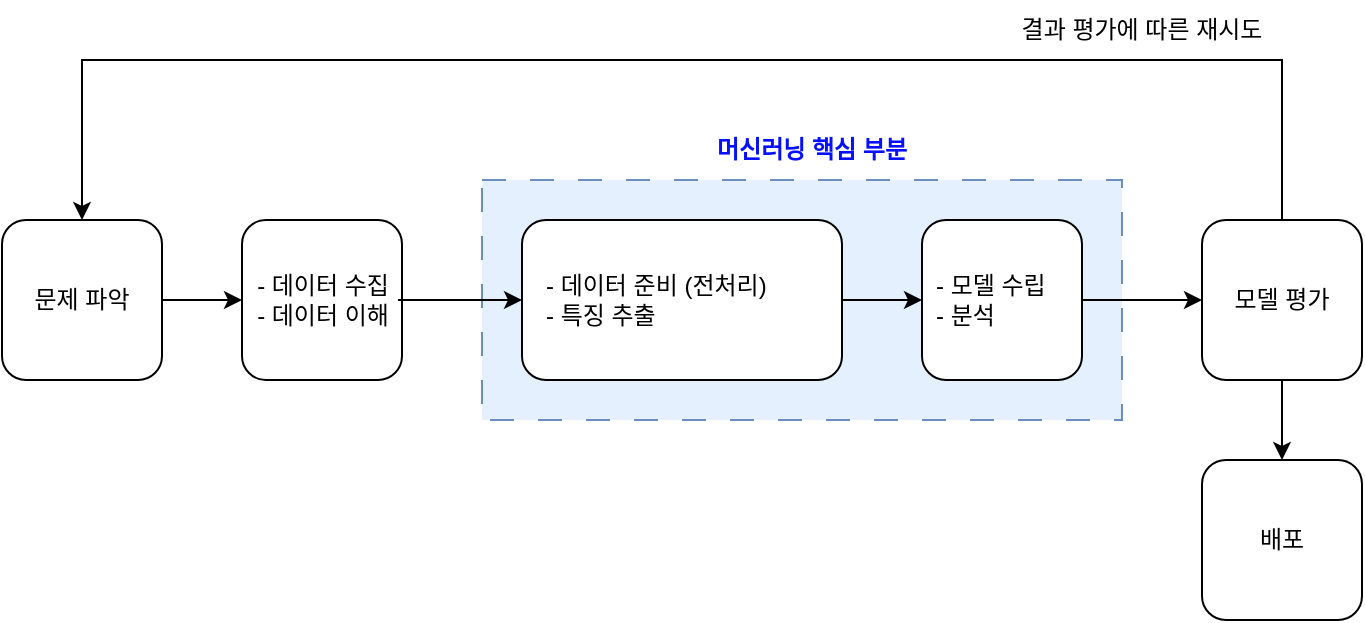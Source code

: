 <mxfile version="24.8.6">
  <diagram name="페이지-1" id="oiV3U7e5aB4RnHk1_cCy">
    <mxGraphModel dx="1136" dy="614" grid="1" gridSize="10" guides="1" tooltips="1" connect="1" arrows="1" fold="1" page="1" pageScale="1" pageWidth="827" pageHeight="1169" math="0" shadow="0">
      <root>
        <mxCell id="0" />
        <mxCell id="1" parent="0" />
        <mxCell id="x68xbchdrgiEY4ZM-lXV-15" value="" style="rounded=0;whiteSpace=wrap;html=1;fillColor=#e5f0ff;strokeColor=#6c8ebf;dashed=1;dashPattern=12 12;" vertex="1" parent="1">
          <mxGeometry x="280" y="340" width="320" height="120" as="geometry" />
        </mxCell>
        <mxCell id="x68xbchdrgiEY4ZM-lXV-17" style="edgeStyle=orthogonalEdgeStyle;rounded=0;orthogonalLoop=1;jettySize=auto;html=1;exitX=1;exitY=0.5;exitDx=0;exitDy=0;entryX=0;entryY=0.5;entryDx=0;entryDy=0;" edge="1" parent="1" source="x68xbchdrgiEY4ZM-lXV-3" target="x68xbchdrgiEY4ZM-lXV-5">
          <mxGeometry relative="1" as="geometry" />
        </mxCell>
        <mxCell id="x68xbchdrgiEY4ZM-lXV-3" value="" style="rounded=1;whiteSpace=wrap;html=1;" vertex="1" parent="1">
          <mxGeometry x="40" y="360" width="80" height="80" as="geometry" />
        </mxCell>
        <mxCell id="x68xbchdrgiEY4ZM-lXV-4" value="문제 파악" style="text;strokeColor=none;align=center;fillColor=none;html=1;verticalAlign=middle;whiteSpace=wrap;rounded=0;" vertex="1" parent="1">
          <mxGeometry x="50" y="385" width="60" height="30" as="geometry" />
        </mxCell>
        <mxCell id="x68xbchdrgiEY4ZM-lXV-5" value="" style="rounded=1;whiteSpace=wrap;html=1;" vertex="1" parent="1">
          <mxGeometry x="160" y="360" width="80" height="80" as="geometry" />
        </mxCell>
        <mxCell id="x68xbchdrgiEY4ZM-lXV-18" style="edgeStyle=orthogonalEdgeStyle;rounded=0;orthogonalLoop=1;jettySize=auto;html=1;exitX=1;exitY=0.5;exitDx=0;exitDy=0;entryX=0;entryY=0.5;entryDx=0;entryDy=0;" edge="1" parent="1" source="x68xbchdrgiEY4ZM-lXV-6" target="x68xbchdrgiEY4ZM-lXV-7">
          <mxGeometry relative="1" as="geometry" />
        </mxCell>
        <mxCell id="x68xbchdrgiEY4ZM-lXV-6" value="- 데이터 수집&lt;div&gt;- 데이터 이해&lt;/div&gt;" style="text;strokeColor=none;align=center;fillColor=none;html=1;verticalAlign=middle;whiteSpace=wrap;rounded=0;" vertex="1" parent="1">
          <mxGeometry x="163" y="385" width="75" height="30" as="geometry" />
        </mxCell>
        <mxCell id="x68xbchdrgiEY4ZM-lXV-20" style="edgeStyle=orthogonalEdgeStyle;rounded=0;orthogonalLoop=1;jettySize=auto;html=1;exitX=1;exitY=0.5;exitDx=0;exitDy=0;entryX=0;entryY=0.5;entryDx=0;entryDy=0;" edge="1" parent="1" source="x68xbchdrgiEY4ZM-lXV-7" target="x68xbchdrgiEY4ZM-lXV-9">
          <mxGeometry relative="1" as="geometry" />
        </mxCell>
        <mxCell id="x68xbchdrgiEY4ZM-lXV-7" value="" style="rounded=1;whiteSpace=wrap;html=1;" vertex="1" parent="1">
          <mxGeometry x="300" y="360" width="160" height="80" as="geometry" />
        </mxCell>
        <mxCell id="x68xbchdrgiEY4ZM-lXV-8" value="- 데이터 준비 (전처리)&lt;div&gt;- 특징 추출&lt;/div&gt;" style="text;strokeColor=none;align=left;fillColor=none;html=1;verticalAlign=middle;whiteSpace=wrap;rounded=0;" vertex="1" parent="1">
          <mxGeometry x="310" y="385" width="130" height="30" as="geometry" />
        </mxCell>
        <mxCell id="x68xbchdrgiEY4ZM-lXV-21" style="edgeStyle=orthogonalEdgeStyle;rounded=0;orthogonalLoop=1;jettySize=auto;html=1;exitX=1;exitY=0.5;exitDx=0;exitDy=0;entryX=0;entryY=0.5;entryDx=0;entryDy=0;" edge="1" parent="1" source="x68xbchdrgiEY4ZM-lXV-9" target="x68xbchdrgiEY4ZM-lXV-11">
          <mxGeometry relative="1" as="geometry" />
        </mxCell>
        <mxCell id="x68xbchdrgiEY4ZM-lXV-9" value="" style="rounded=1;whiteSpace=wrap;html=1;" vertex="1" parent="1">
          <mxGeometry x="500" y="360" width="80" height="80" as="geometry" />
        </mxCell>
        <mxCell id="x68xbchdrgiEY4ZM-lXV-10" value="- 모델 수립&lt;div&gt;- 분석&lt;/div&gt;" style="text;strokeColor=none;align=left;fillColor=none;html=1;verticalAlign=middle;whiteSpace=wrap;rounded=0;" vertex="1" parent="1">
          <mxGeometry x="505" y="385" width="70" height="30" as="geometry" />
        </mxCell>
        <mxCell id="x68xbchdrgiEY4ZM-lXV-22" style="edgeStyle=orthogonalEdgeStyle;rounded=0;orthogonalLoop=1;jettySize=auto;html=1;exitX=0.5;exitY=1;exitDx=0;exitDy=0;entryX=0.5;entryY=0;entryDx=0;entryDy=0;" edge="1" parent="1" source="x68xbchdrgiEY4ZM-lXV-11" target="x68xbchdrgiEY4ZM-lXV-13">
          <mxGeometry relative="1" as="geometry" />
        </mxCell>
        <mxCell id="x68xbchdrgiEY4ZM-lXV-23" style="edgeStyle=orthogonalEdgeStyle;rounded=0;orthogonalLoop=1;jettySize=auto;html=1;exitX=0.5;exitY=0;exitDx=0;exitDy=0;entryX=0.5;entryY=0;entryDx=0;entryDy=0;" edge="1" parent="1" source="x68xbchdrgiEY4ZM-lXV-11" target="x68xbchdrgiEY4ZM-lXV-3">
          <mxGeometry relative="1" as="geometry">
            <Array as="points">
              <mxPoint x="680" y="280" />
              <mxPoint x="80" y="280" />
            </Array>
          </mxGeometry>
        </mxCell>
        <mxCell id="x68xbchdrgiEY4ZM-lXV-11" value="" style="rounded=1;whiteSpace=wrap;html=1;" vertex="1" parent="1">
          <mxGeometry x="640" y="360" width="80" height="80" as="geometry" />
        </mxCell>
        <mxCell id="x68xbchdrgiEY4ZM-lXV-12" value="모델 평가" style="text;strokeColor=none;align=center;fillColor=none;html=1;verticalAlign=middle;whiteSpace=wrap;rounded=0;" vertex="1" parent="1">
          <mxGeometry x="650" y="385" width="60" height="30" as="geometry" />
        </mxCell>
        <mxCell id="x68xbchdrgiEY4ZM-lXV-13" value="" style="rounded=1;whiteSpace=wrap;html=1;" vertex="1" parent="1">
          <mxGeometry x="640" y="480" width="80" height="80" as="geometry" />
        </mxCell>
        <mxCell id="x68xbchdrgiEY4ZM-lXV-14" value="배포" style="text;strokeColor=none;align=center;fillColor=none;html=1;verticalAlign=middle;whiteSpace=wrap;rounded=0;" vertex="1" parent="1">
          <mxGeometry x="650" y="505" width="60" height="30" as="geometry" />
        </mxCell>
        <mxCell id="x68xbchdrgiEY4ZM-lXV-16" value="&lt;b&gt;&lt;font color=&quot;#060ffe&quot;&gt;머신러닝 핵심 부분&lt;/font&gt;&lt;/b&gt;" style="text;strokeColor=none;align=center;fillColor=none;html=1;verticalAlign=middle;whiteSpace=wrap;rounded=0;" vertex="1" parent="1">
          <mxGeometry x="385" y="310" width="120" height="30" as="geometry" />
        </mxCell>
        <mxCell id="x68xbchdrgiEY4ZM-lXV-24" value="결과 평가에 따른 재시도" style="text;strokeColor=none;align=center;fillColor=none;html=1;verticalAlign=middle;whiteSpace=wrap;rounded=0;" vertex="1" parent="1">
          <mxGeometry x="540" y="250" width="140" height="30" as="geometry" />
        </mxCell>
      </root>
    </mxGraphModel>
  </diagram>
</mxfile>
